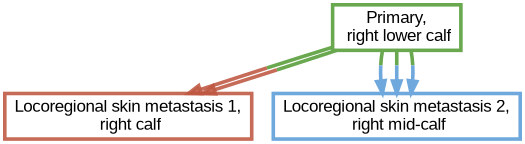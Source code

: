 digraph  {
dpi=600;size=3.5;
"Primary,\n right lower calf" [color="#6aa84f", fillcolor=white, fontname=Arial, penwidth="3.0", shape=box];
"Locoregional skin metastasis 1,\n right calf" [color="#be5742e1", fillcolor=white, fontname=Arial, penwidth="3.0", shape=box];
"Locoregional skin metastasis 2,\n right mid-calf" [color="#6fa8dc", fillcolor=white, fontname=Arial, penwidth="3.0", shape=box];
"Primary,\n right lower calf" -> "Locoregional skin metastasis 1,\n right calf"  [color="#6aa84f;0.5:#be5742e1", key=0, penwidth=3];
"Primary,\n right lower calf" -> "Locoregional skin metastasis 1,\n right calf"  [color="#6aa84f;0.5:#be5742e1", key=1, penwidth=3];
"Primary,\n right lower calf" -> "Locoregional skin metastasis 2,\n right mid-calf"  [color="#6aa84f;0.5:#6fa8dc", key=0, penwidth=3];
"Primary,\n right lower calf" -> "Locoregional skin metastasis 2,\n right mid-calf"  [color="#6aa84f;0.5:#6fa8dc", key=1, penwidth=3];
"Primary,\n right lower calf" -> "Locoregional skin metastasis 2,\n right mid-calf"  [color="#6aa84f;0.5:#6fa8dc", key=2, penwidth=3];
}
